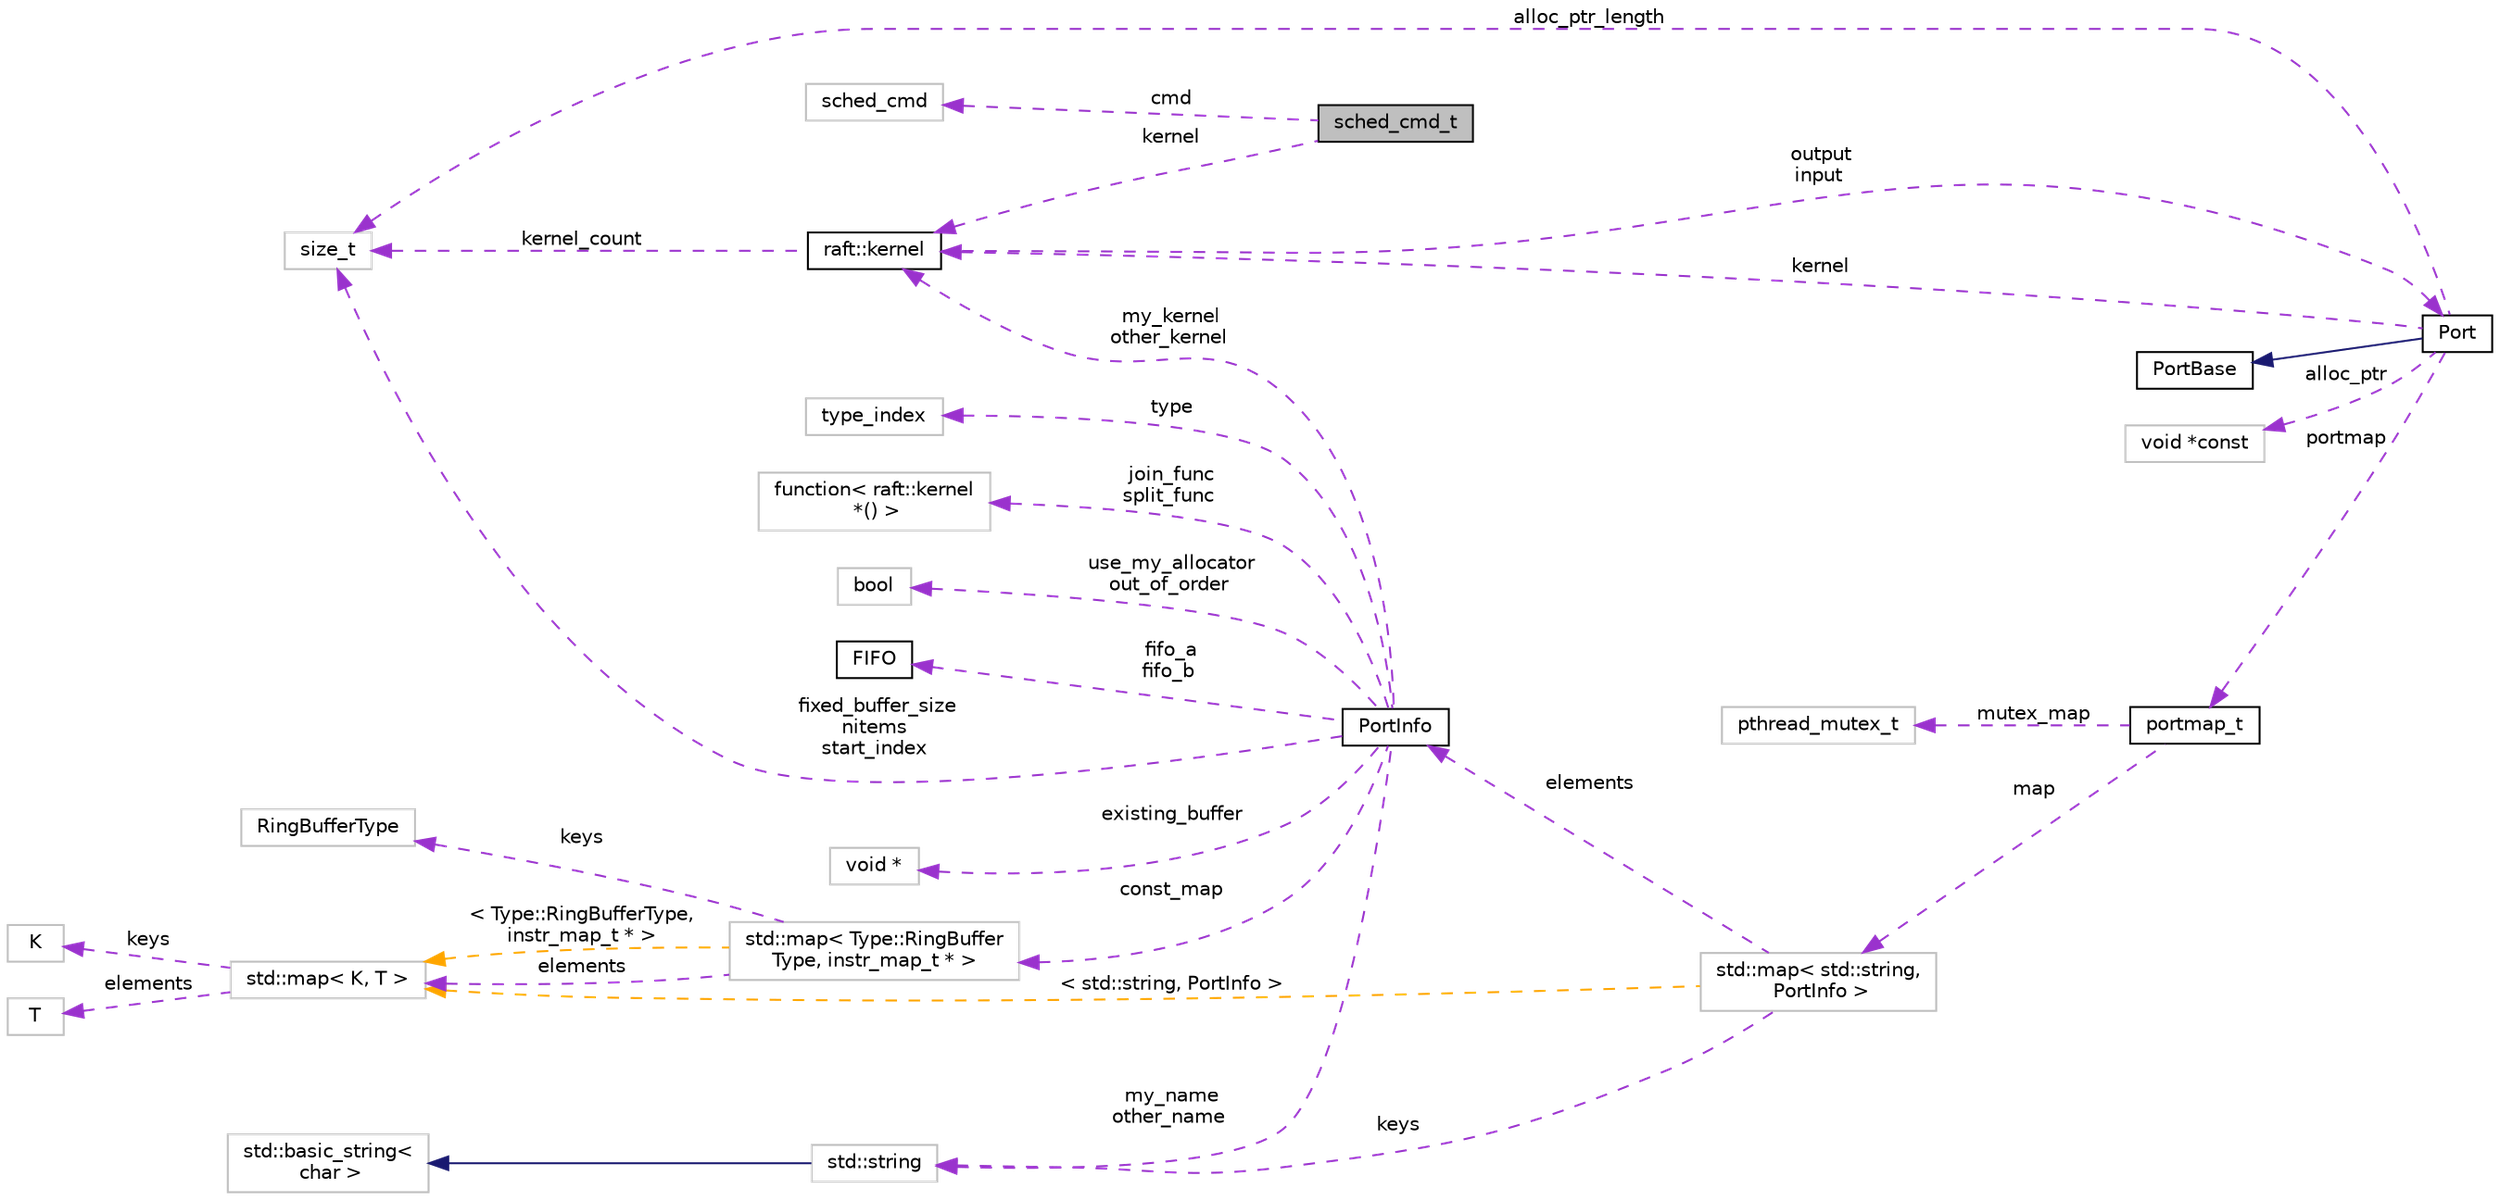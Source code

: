 digraph "sched_cmd_t"
{
 // INTERACTIVE_SVG=YES
  bgcolor="transparent";
  edge [fontname="Helvetica",fontsize="10",labelfontname="Helvetica",labelfontsize="10"];
  node [fontname="Helvetica",fontsize="10",shape=record];
  rankdir="LR";
  Node1 [label="sched_cmd_t",height=0.2,width=0.4,color="black", fillcolor="grey75", style="filled", fontcolor="black"];
  Node2 -> Node1 [dir="back",color="darkorchid3",fontsize="10",style="dashed",label=" cmd" ,fontname="Helvetica"];
  Node2 [label="sched_cmd",height=0.2,width=0.4,color="grey75"];
  Node3 -> Node1 [dir="back",color="darkorchid3",fontsize="10",style="dashed",label=" kernel" ,fontname="Helvetica"];
  Node3 [label="raft::kernel",height=0.2,width=0.4,color="black",URL="$classraft_1_1kernel.html"];
  Node4 -> Node3 [dir="back",color="darkorchid3",fontsize="10",style="dashed",label=" kernel_count" ,fontname="Helvetica"];
  Node4 [label="size_t",height=0.2,width=0.4,color="grey75"];
  Node5 -> Node3 [dir="back",color="darkorchid3",fontsize="10",style="dashed",label=" output\ninput" ,fontname="Helvetica"];
  Node5 [label="Port",height=0.2,width=0.4,color="black",URL="$class_port.html"];
  Node6 -> Node5 [dir="back",color="midnightblue",fontsize="10",style="solid",fontname="Helvetica"];
  Node6 [label="PortBase",height=0.2,width=0.4,color="black",URL="$class_port_base.html"];
  Node7 -> Node5 [dir="back",color="darkorchid3",fontsize="10",style="dashed",label=" alloc_ptr" ,fontname="Helvetica"];
  Node7 [label="void *const",height=0.2,width=0.4,color="grey75"];
  Node4 -> Node5 [dir="back",color="darkorchid3",fontsize="10",style="dashed",label=" alloc_ptr_length" ,fontname="Helvetica"];
  Node8 -> Node5 [dir="back",color="darkorchid3",fontsize="10",style="dashed",label=" portmap" ,fontname="Helvetica"];
  Node8 [label="portmap_t",height=0.2,width=0.4,color="black",URL="$structportmap__t.html"];
  Node9 -> Node8 [dir="back",color="darkorchid3",fontsize="10",style="dashed",label=" map" ,fontname="Helvetica"];
  Node9 [label="std::map\< std::string,\l PortInfo \>",height=0.2,width=0.4,color="grey75"];
  Node10 -> Node9 [dir="back",color="darkorchid3",fontsize="10",style="dashed",label=" keys" ,fontname="Helvetica"];
  Node10 [label="std::string",height=0.2,width=0.4,color="grey75",tooltip="STL class. "];
  Node11 -> Node10 [dir="back",color="midnightblue",fontsize="10",style="solid",fontname="Helvetica"];
  Node11 [label="std::basic_string\<\l char \>",height=0.2,width=0.4,color="grey75",tooltip="STL class. "];
  Node12 -> Node9 [dir="back",color="darkorchid3",fontsize="10",style="dashed",label=" elements" ,fontname="Helvetica"];
  Node12 [label="PortInfo",height=0.2,width=0.4,color="black",URL="$struct_port_info.html"];
  Node13 -> Node12 [dir="back",color="darkorchid3",fontsize="10",style="dashed",label=" type" ,fontname="Helvetica"];
  Node13 [label="type_index",height=0.2,width=0.4,color="grey75"];
  Node14 -> Node12 [dir="back",color="darkorchid3",fontsize="10",style="dashed",label=" join_func\nsplit_func" ,fontname="Helvetica"];
  Node14 [label="function\< raft::kernel\l *() \>",height=0.2,width=0.4,color="grey75"];
  Node15 -> Node12 [dir="back",color="darkorchid3",fontsize="10",style="dashed",label=" const_map" ,fontname="Helvetica"];
  Node15 [label="std::map\< Type::RingBuffer\lType, instr_map_t * \>",height=0.2,width=0.4,color="grey75"];
  Node16 -> Node15 [dir="back",color="darkorchid3",fontsize="10",style="dashed",label=" elements" ,fontname="Helvetica"];
  Node16 [label="std::map\< K, T \>",height=0.2,width=0.4,color="grey75",tooltip="STL class. "];
  Node17 -> Node16 [dir="back",color="darkorchid3",fontsize="10",style="dashed",label=" keys" ,fontname="Helvetica"];
  Node17 [label="K",height=0.2,width=0.4,color="grey75"];
  Node18 -> Node16 [dir="back",color="darkorchid3",fontsize="10",style="dashed",label=" elements" ,fontname="Helvetica"];
  Node18 [label="T",height=0.2,width=0.4,color="grey75"];
  Node19 -> Node15 [dir="back",color="darkorchid3",fontsize="10",style="dashed",label=" keys" ,fontname="Helvetica"];
  Node19 [label="RingBufferType",height=0.2,width=0.4,color="grey75"];
  Node16 -> Node15 [dir="back",color="orange",fontsize="10",style="dashed",label=" \< Type::RingBufferType,\l instr_map_t * \>" ,fontname="Helvetica"];
  Node20 -> Node12 [dir="back",color="darkorchid3",fontsize="10",style="dashed",label=" use_my_allocator\nout_of_order" ,fontname="Helvetica"];
  Node20 [label="bool",height=0.2,width=0.4,color="grey75"];
  Node10 -> Node12 [dir="back",color="darkorchid3",fontsize="10",style="dashed",label=" my_name\nother_name" ,fontname="Helvetica"];
  Node21 -> Node12 [dir="back",color="darkorchid3",fontsize="10",style="dashed",label=" fifo_a\nfifo_b" ,fontname="Helvetica"];
  Node21 [label="FIFO",height=0.2,width=0.4,color="black",URL="$class_f_i_f_o.html"];
  Node4 -> Node12 [dir="back",color="darkorchid3",fontsize="10",style="dashed",label=" fixed_buffer_size\nnitems\nstart_index" ,fontname="Helvetica"];
  Node3 -> Node12 [dir="back",color="darkorchid3",fontsize="10",style="dashed",label=" my_kernel\nother_kernel" ,fontname="Helvetica"];
  Node22 -> Node12 [dir="back",color="darkorchid3",fontsize="10",style="dashed",label=" existing_buffer" ,fontname="Helvetica"];
  Node22 [label="void *",height=0.2,width=0.4,color="grey75"];
  Node16 -> Node9 [dir="back",color="orange",fontsize="10",style="dashed",label=" \< std::string, PortInfo \>" ,fontname="Helvetica"];
  Node23 -> Node8 [dir="back",color="darkorchid3",fontsize="10",style="dashed",label=" mutex_map" ,fontname="Helvetica"];
  Node23 [label="pthread_mutex_t",height=0.2,width=0.4,color="grey75"];
  Node3 -> Node5 [dir="back",color="darkorchid3",fontsize="10",style="dashed",label=" kernel" ,fontname="Helvetica"];
}
